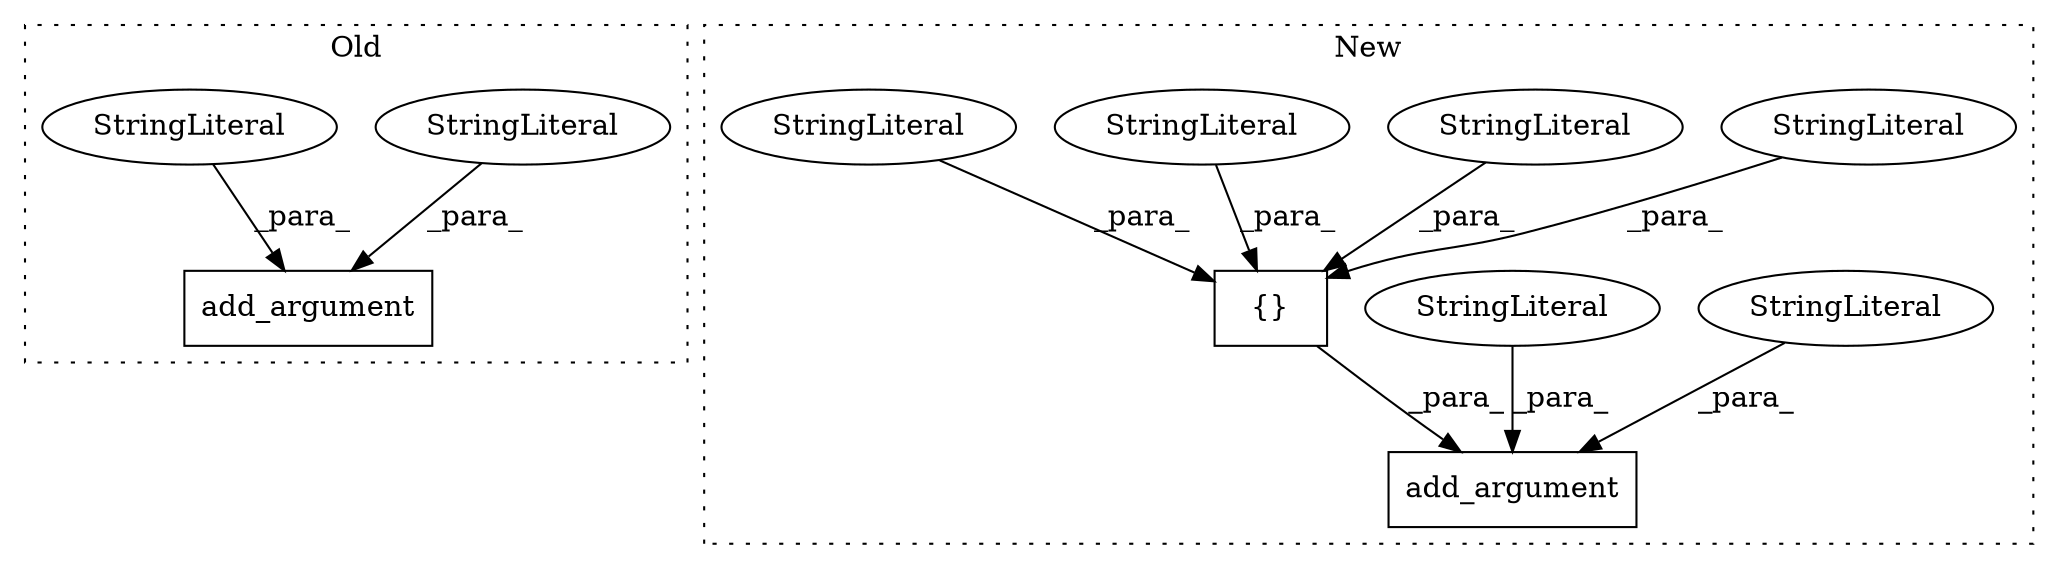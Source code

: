 digraph G {
subgraph cluster0 {
1 [label="add_argument" a="32" s="1084,1119" l="13,1" shape="box"];
3 [label="StringLiteral" a="45" s="1097" l="9" shape="ellipse"];
4 [label="StringLiteral" a="45" s="1107" l="12" shape="ellipse"];
label = "Old";
style="dotted";
}
subgraph cluster1 {
2 [label="{}" a="4" s="1200,1225" l="1,1" shape="box"];
5 [label="add_argument" a="32" s="1161,1231" l="13,1" shape="box"];
6 [label="StringLiteral" a="45" s="1227" l="4" shape="ellipse"];
7 [label="StringLiteral" a="45" s="1174" l="13" shape="ellipse"];
8 [label="StringLiteral" a="45" s="1218" l="7" shape="ellipse"];
9 [label="StringLiteral" a="45" s="1201" l="5" shape="ellipse"];
10 [label="StringLiteral" a="45" s="1212" l="5" shape="ellipse"];
11 [label="StringLiteral" a="45" s="1207" l="4" shape="ellipse"];
label = "New";
style="dotted";
}
2 -> 5 [label="_para_"];
3 -> 1 [label="_para_"];
4 -> 1 [label="_para_"];
6 -> 5 [label="_para_"];
7 -> 5 [label="_para_"];
8 -> 2 [label="_para_"];
9 -> 2 [label="_para_"];
10 -> 2 [label="_para_"];
11 -> 2 [label="_para_"];
}